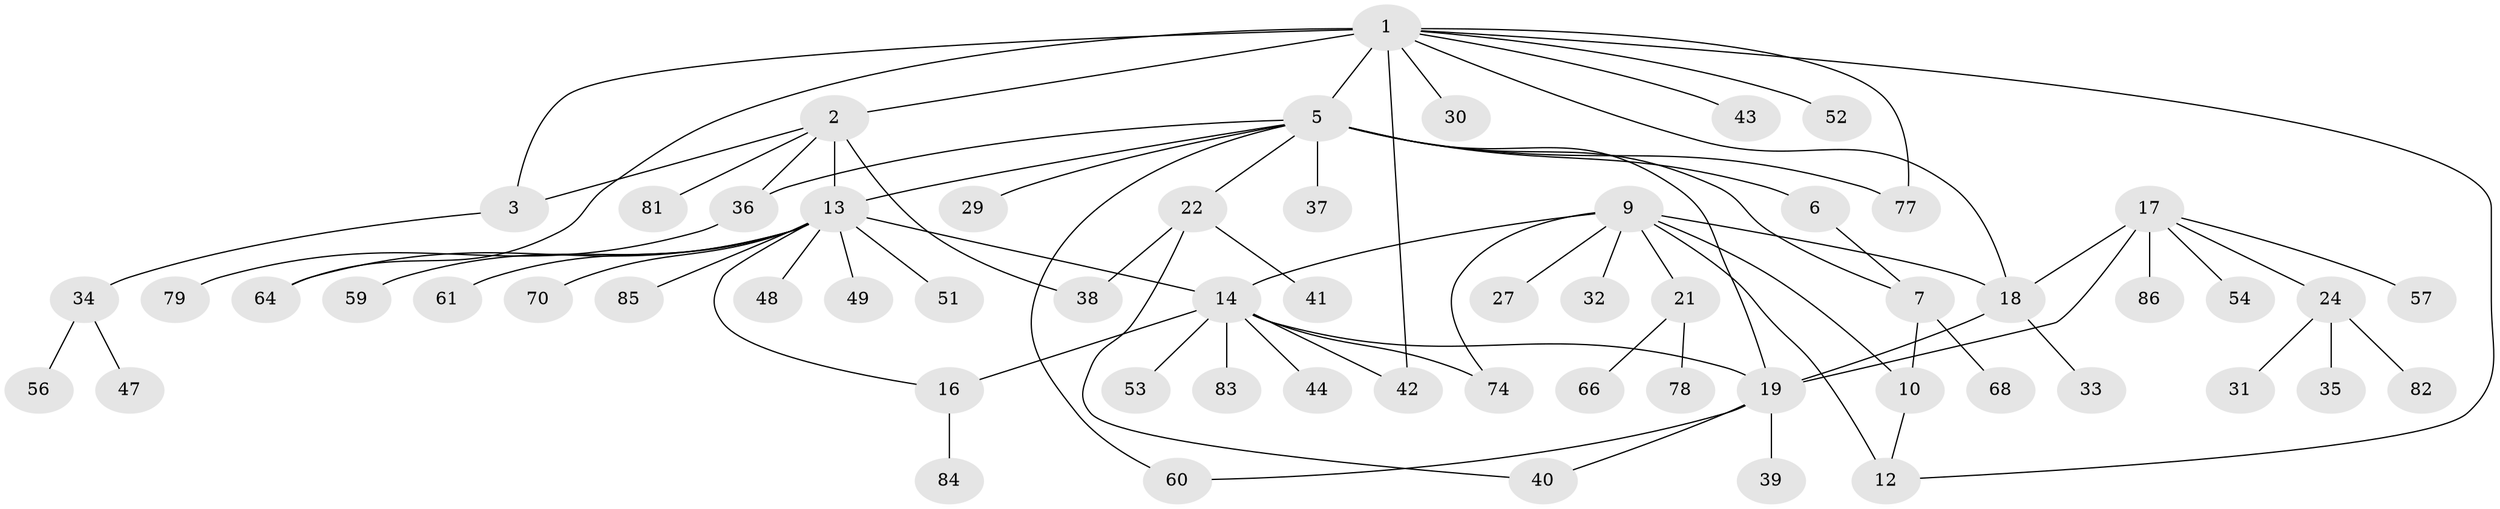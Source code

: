 // Generated by graph-tools (version 1.1) at 2025/52/02/27/25 19:52:20]
// undirected, 61 vertices, 79 edges
graph export_dot {
graph [start="1"]
  node [color=gray90,style=filled];
  1 [super="+4"];
  2 [super="+75"];
  3 [super="+80"];
  5 [super="+8"];
  6;
  7 [super="+26"];
  9 [super="+11"];
  10 [super="+28"];
  12 [super="+45"];
  13 [super="+46"];
  14 [super="+15"];
  16 [super="+65"];
  17 [super="+62"];
  18 [super="+69"];
  19 [super="+20"];
  21;
  22 [super="+23"];
  24 [super="+25"];
  27;
  29;
  30;
  31;
  32;
  33;
  34 [super="+50"];
  35;
  36 [super="+73"];
  37;
  38;
  39;
  40 [super="+76"];
  41;
  42 [super="+55"];
  43;
  44;
  47 [super="+58"];
  48 [super="+67"];
  49;
  51 [super="+72"];
  52;
  53;
  54;
  56 [super="+63"];
  57;
  59;
  60;
  61 [super="+71"];
  64;
  66;
  68;
  70;
  74;
  77;
  78;
  79;
  81;
  82;
  83;
  84;
  85;
  86;
  1 -- 2 [weight=2];
  1 -- 3 [weight=2];
  1 -- 30;
  1 -- 42;
  1 -- 43;
  1 -- 64;
  1 -- 12;
  1 -- 77;
  1 -- 18;
  1 -- 52;
  1 -- 5;
  2 -- 3;
  2 -- 13;
  2 -- 38;
  2 -- 81;
  2 -- 36;
  3 -- 34;
  5 -- 6 [weight=2];
  5 -- 7 [weight=2];
  5 -- 13;
  5 -- 22;
  5 -- 29;
  5 -- 77;
  5 -- 36;
  5 -- 37;
  5 -- 60;
  5 -- 19;
  6 -- 7;
  7 -- 10 [weight=2];
  7 -- 68;
  9 -- 10 [weight=2];
  9 -- 12 [weight=2];
  9 -- 18;
  9 -- 21;
  9 -- 27;
  9 -- 32;
  9 -- 74;
  9 -- 14;
  10 -- 12;
  13 -- 14 [weight=2];
  13 -- 16;
  13 -- 48;
  13 -- 49;
  13 -- 51;
  13 -- 59;
  13 -- 61;
  13 -- 64;
  13 -- 70;
  13 -- 85;
  14 -- 16 [weight=2];
  14 -- 83;
  14 -- 19;
  14 -- 74;
  14 -- 44;
  14 -- 53;
  14 -- 42;
  16 -- 84;
  17 -- 18;
  17 -- 19 [weight=2];
  17 -- 24;
  17 -- 54;
  17 -- 57;
  17 -- 86;
  18 -- 19 [weight=2];
  18 -- 33;
  19 -- 39;
  19 -- 40;
  19 -- 60;
  21 -- 66;
  21 -- 78;
  22 -- 38;
  22 -- 40;
  22 -- 41;
  24 -- 82;
  24 -- 35;
  24 -- 31;
  34 -- 47;
  34 -- 56;
  36 -- 79;
}
